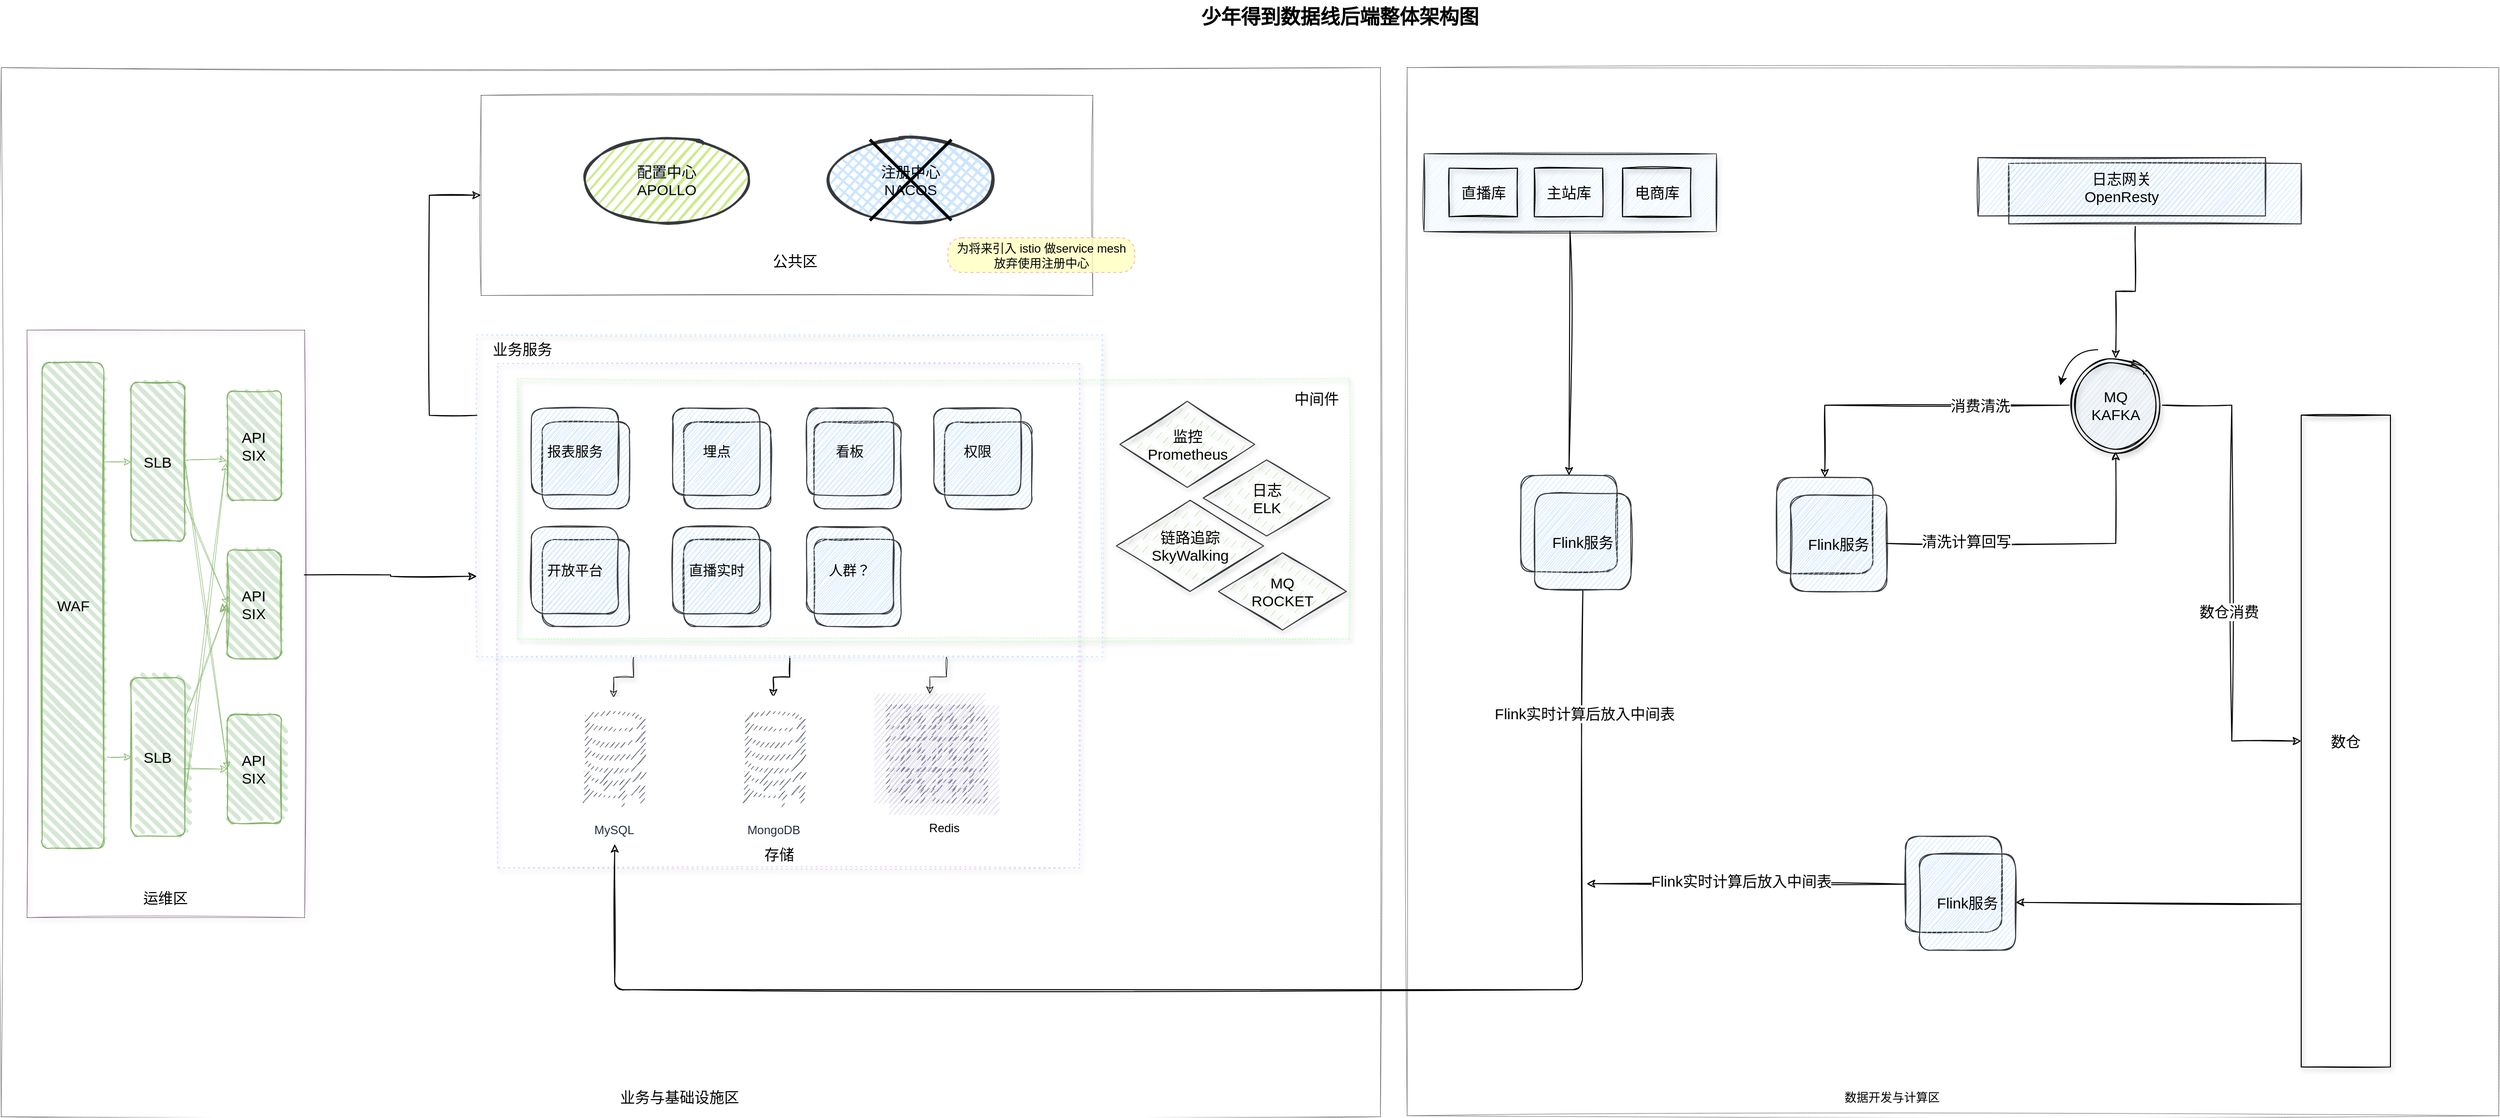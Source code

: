 <mxfile version="14.7.6" type="github">
  <diagram id="bKikSzmRIYnhMW0a-3qn" name="第 1 页">
    <mxGraphModel dx="926" dy="694" grid="0" gridSize="10" guides="1" tooltips="1" connect="1" arrows="1" fold="1" page="1" pageScale="1" pageWidth="3300" pageHeight="2339" background="#FFFFFF" math="0" shadow="0">
      <root>
        <mxCell id="0" />
        <mxCell id="1" parent="0" />
        <mxCell id="cCl6HdV207joJQTyjWyr-96" value="" style="rounded=0;whiteSpace=wrap;html=1;shadow=0;glass=0;dashed=1;dashPattern=1 2;sketch=1;fontSize=15;strokeColor=#000000;strokeWidth=0.5;fillColor=none;" vertex="1" parent="1">
          <mxGeometry x="28" y="132" width="1391" height="1059" as="geometry" />
        </mxCell>
        <mxCell id="cCl6HdV207joJQTyjWyr-97" value="" style="rounded=0;whiteSpace=wrap;html=1;shadow=0;glass=0;sketch=1;fontSize=15;strokeColor=#000000;strokeWidth=0.5;fillColor=none;dashed=1;dashPattern=1 2;" vertex="1" parent="1">
          <mxGeometry x="1446" y="132" width="1101" height="1058" as="geometry" />
        </mxCell>
        <mxCell id="cCl6HdV207joJQTyjWyr-98" value="" style="rounded=0;whiteSpace=wrap;html=1;shadow=1;sketch=1;fillColor=none;fontSize=14;dashed=1;perimeterSpacing=0;strokeWidth=1;dashPattern=1 4;strokeColor=#E5CCFF;" vertex="1" parent="1">
          <mxGeometry x="529" y="431" width="587" height="509" as="geometry" />
        </mxCell>
        <mxCell id="cCl6HdV207joJQTyjWyr-99" value="" style="rounded=0;whiteSpace=wrap;html=1;shadow=1;glass=0;dashed=1;dashPattern=1 2;sketch=1;fontSize=15;strokeWidth=1;fillColor=none;strokeColor=#CCFFCC;" vertex="1" parent="1">
          <mxGeometry x="549" y="446" width="839" height="263" as="geometry" />
        </mxCell>
        <mxCell id="cCl6HdV207joJQTyjWyr-100" value="" style="outlineConnect=0;strokeColor=#56517e;fillColor=#d0cee2;dashed=0;verticalLabelPosition=bottom;verticalAlign=top;align=center;html=1;fontSize=12;fontStyle=0;aspect=fixed;shape=mxgraph.aws4.resourceIcon;resIcon=mxgraph.aws4.instances_2;shadow=0;sketch=1;" vertex="1" parent="1">
          <mxGeometry x="909" y="764" width="111" height="111" as="geometry" />
        </mxCell>
        <mxCell id="cCl6HdV207joJQTyjWyr-101" style="edgeStyle=orthogonalEdgeStyle;rounded=0;sketch=1;orthogonalLoop=1;jettySize=auto;html=1;exitX=0.25;exitY=1;exitDx=0;exitDy=0;shadow=1;fontSize=15;strokeWidth=0.5;" edge="1" parent="1" source="cCl6HdV207joJQTyjWyr-105" target="cCl6HdV207joJQTyjWyr-140">
          <mxGeometry relative="1" as="geometry">
            <mxPoint x="686" y="773" as="sourcePoint" />
            <mxPoint x="686.5" y="960" as="targetPoint" />
          </mxGeometry>
        </mxCell>
        <mxCell id="cCl6HdV207joJQTyjWyr-102" style="edgeStyle=orthogonalEdgeStyle;rounded=0;sketch=1;orthogonalLoop=1;jettySize=auto;html=1;exitX=0.75;exitY=1;exitDx=0;exitDy=0;shadow=1;fontSize=15;strokeWidth=0.5;" edge="1" parent="1" source="cCl6HdV207joJQTyjWyr-105" target="cCl6HdV207joJQTyjWyr-100">
          <mxGeometry relative="1" as="geometry">
            <mxPoint x="960" y="773" as="sourcePoint" />
          </mxGeometry>
        </mxCell>
        <mxCell id="cCl6HdV207joJQTyjWyr-103" style="edgeStyle=orthogonalEdgeStyle;rounded=0;sketch=1;orthogonalLoop=1;jettySize=auto;html=1;exitX=0.5;exitY=1;exitDx=0;exitDy=0;shadow=0;fontSize=15;strokeWidth=1;" edge="1" parent="1" source="cCl6HdV207joJQTyjWyr-105" target="cCl6HdV207joJQTyjWyr-181">
          <mxGeometry relative="1" as="geometry" />
        </mxCell>
        <mxCell id="cCl6HdV207joJQTyjWyr-104" style="edgeStyle=orthogonalEdgeStyle;rounded=0;orthogonalLoop=1;jettySize=auto;html=1;exitX=0;exitY=0.25;exitDx=0;exitDy=0;entryX=0;entryY=0.5;entryDx=0;entryDy=0;sketch=1;" edge="1" parent="1" source="cCl6HdV207joJQTyjWyr-105" target="cCl6HdV207joJQTyjWyr-184">
          <mxGeometry relative="1" as="geometry">
            <Array as="points">
              <mxPoint x="460" y="483" />
              <mxPoint x="460" y="261" />
            </Array>
          </mxGeometry>
        </mxCell>
        <mxCell id="cCl6HdV207joJQTyjWyr-105" value="" style="rounded=0;whiteSpace=wrap;html=1;shadow=1;sketch=1;fillColor=none;fontSize=14;dashed=1;perimeterSpacing=0;strokeWidth=1;dashPattern=1 4;strokeColor=#CCE5FF;" vertex="1" parent="1">
          <mxGeometry x="508" y="402" width="631" height="325" as="geometry" />
        </mxCell>
        <mxCell id="cCl6HdV207joJQTyjWyr-106" value="" style="whiteSpace=wrap;html=1;aspect=fixed;rounded=1;shadow=0;glass=0;labelBackgroundColor=none;fillColor=#cce5ff;sketch=1;fontSize=14;strokeWidth=1;strokeColor=#36393d;" vertex="1" parent="1">
          <mxGeometry x="848.163" y="608.508" width="87.742" height="87.742" as="geometry" />
        </mxCell>
        <mxCell id="cCl6HdV207joJQTyjWyr-107" value="人群？" style="whiteSpace=wrap;html=1;aspect=fixed;rounded=1;shadow=0;glass=0;labelBackgroundColor=none;fillColor=#cce5ff;sketch=1;fontSize=14;strokeWidth=1;strokeColor=#36393d;" vertex="1" parent="1">
          <mxGeometry x="840.486" y="595.741" width="87.742" height="87.742" as="geometry" />
        </mxCell>
        <mxCell id="cCl6HdV207joJQTyjWyr-108" value="" style="whiteSpace=wrap;html=1;aspect=fixed;rounded=1;shadow=0;glass=0;labelBackgroundColor=none;fillColor=#cce5ff;sketch=1;fontSize=14;strokeWidth=1;strokeColor=#36393d;" vertex="1" parent="1">
          <mxGeometry x="716.55" y="608.508" width="87.742" height="87.742" as="geometry" />
        </mxCell>
        <mxCell id="cCl6HdV207joJQTyjWyr-109" value="" style="whiteSpace=wrap;html=1;aspect=fixed;rounded=1;shadow=0;glass=0;labelBackgroundColor=none;fillColor=#cce5ff;sketch=1;fontSize=14;strokeWidth=1;strokeColor=#36393d;" vertex="1" parent="1">
          <mxGeometry x="573.97" y="489.823" width="87.742" height="87.742" as="geometry" />
        </mxCell>
        <mxCell id="cCl6HdV207joJQTyjWyr-110" value="" style="whiteSpace=wrap;html=1;aspect=fixed;rounded=1;shadow=0;glass=0;labelBackgroundColor=none;fillColor=#cce5ff;sketch=1;fontSize=14;strokeWidth=1;strokeColor=#36393d;" vertex="1" parent="1">
          <mxGeometry x="848.163" y="489.823" width="87.742" height="87.742" as="geometry" />
        </mxCell>
        <mxCell id="cCl6HdV207joJQTyjWyr-111" value="" style="whiteSpace=wrap;html=1;aspect=fixed;rounded=1;shadow=0;glass=0;labelBackgroundColor=none;fillColor=#cce5ff;sketch=1;fontSize=14;strokeWidth=1;strokeColor=#36393d;" vertex="1" parent="1">
          <mxGeometry x="716.55" y="489.823" width="87.742" height="87.742" as="geometry" />
        </mxCell>
        <mxCell id="cCl6HdV207joJQTyjWyr-112" value="" style="whiteSpace=wrap;html=1;aspect=fixed;rounded=1;shadow=0;glass=0;labelBackgroundColor=none;fillColor=#cce5ff;sketch=1;fontSize=14;strokeWidth=1;strokeColor=#36393d;" vertex="1" parent="1">
          <mxGeometry x="979.776" y="489.823" width="87.742" height="87.742" as="geometry" />
        </mxCell>
        <mxCell id="cCl6HdV207joJQTyjWyr-113" value="报表服务" style="whiteSpace=wrap;html=1;aspect=fixed;rounded=1;shadow=0;glass=0;labelBackgroundColor=none;fillColor=#cce5ff;sketch=1;fontSize=14;strokeWidth=1;strokeColor=#36393d;" vertex="1" parent="1">
          <mxGeometry x="563.002" y="475.998" width="87.742" height="87.742" as="geometry" />
        </mxCell>
        <mxCell id="cCl6HdV207joJQTyjWyr-114" value="看板" style="whiteSpace=wrap;html=1;aspect=fixed;rounded=1;shadow=0;glass=0;labelBackgroundColor=none;fillColor=#cce5ff;sketch=1;fontSize=14;strokeWidth=1;strokeColor=#36393d;" vertex="1" parent="1">
          <mxGeometry x="840.486" y="475.998" width="87.742" height="87.742" as="geometry" />
        </mxCell>
        <mxCell id="cCl6HdV207joJQTyjWyr-115" value="埋点" style="whiteSpace=wrap;html=1;aspect=fixed;rounded=1;shadow=0;glass=0;labelBackgroundColor=none;fillColor=#cce5ff;sketch=1;fontSize=14;strokeWidth=1;strokeColor=#36393d;" vertex="1" parent="1">
          <mxGeometry x="705.583" y="475.998" width="87.742" height="87.742" as="geometry" />
        </mxCell>
        <mxCell id="cCl6HdV207joJQTyjWyr-116" value="权限" style="whiteSpace=wrap;html=1;aspect=fixed;rounded=1;shadow=0;glass=0;labelBackgroundColor=none;fillColor=#cce5ff;sketch=1;fontSize=14;strokeWidth=1;strokeColor=#36393d;" vertex="1" parent="1">
          <mxGeometry x="968.808" y="475.998" width="87.742" height="87.742" as="geometry" />
        </mxCell>
        <mxCell id="cCl6HdV207joJQTyjWyr-117" value="" style="whiteSpace=wrap;html=1;aspect=fixed;rounded=1;shadow=0;glass=0;labelBackgroundColor=none;fillColor=#cce5ff;sketch=1;fontSize=14;strokeWidth=1;strokeColor=#36393d;" vertex="1" parent="1">
          <mxGeometry x="573.97" y="608.508" width="87.742" height="87.742" as="geometry" />
        </mxCell>
        <mxCell id="cCl6HdV207joJQTyjWyr-118" value="开放平台" style="whiteSpace=wrap;html=1;aspect=fixed;rounded=1;shadow=0;glass=0;labelBackgroundColor=none;fillColor=#cce5ff;sketch=1;fontSize=14;strokeWidth=1;strokeColor=#36393d;" vertex="1" parent="1">
          <mxGeometry x="563.002" y="595.741" width="87.742" height="87.742" as="geometry" />
        </mxCell>
        <mxCell id="cCl6HdV207joJQTyjWyr-119" value="直播实时" style="whiteSpace=wrap;html=1;aspect=fixed;rounded=1;shadow=0;glass=0;labelBackgroundColor=none;fillColor=#cce5ff;sketch=1;fontSize=14;strokeWidth=1;strokeColor=#36393d;" vertex="1" parent="1">
          <mxGeometry x="705.583" y="595.741" width="87.742" height="87.742" as="geometry" />
        </mxCell>
        <mxCell id="cCl6HdV207joJQTyjWyr-120" style="edgeStyle=orthogonalEdgeStyle;rounded=0;sketch=1;orthogonalLoop=1;jettySize=auto;html=1;exitX=1;exitY=0.417;exitDx=0;exitDy=0;entryX=0;entryY=0.75;entryDx=0;entryDy=0;shadow=0;fontSize=15;strokeWidth=1;exitPerimeter=0;" edge="1" parent="1" source="cCl6HdV207joJQTyjWyr-121" target="cCl6HdV207joJQTyjWyr-105">
          <mxGeometry relative="1" as="geometry" />
        </mxCell>
        <mxCell id="cCl6HdV207joJQTyjWyr-121" value="" style="rounded=0;whiteSpace=wrap;html=1;sketch=1;fillColor=none;shadow=1;strokeWidth=0.5;strokeColor=#330033;dashed=1;dashPattern=1 2;" vertex="1" parent="1">
          <mxGeometry x="54" y="397" width="280" height="593" as="geometry" />
        </mxCell>
        <mxCell id="cCl6HdV207joJQTyjWyr-122" value="&lt;font style=&quot;font-size: 15px;&quot;&gt;WAF&lt;/font&gt;" style="rounded=1;whiteSpace=wrap;html=1;strokeWidth=1;fillWeight=4;hachureGap=8;hachureAngle=45;sketch=1;fillStyle=hachure;fontStyle=0;fontSize=15;fillColor=#d5e8d4;strokeColor=#82b366;" vertex="1" parent="1">
          <mxGeometry x="69.556" y="430" width="62.222" height="490" as="geometry" />
        </mxCell>
        <mxCell id="cCl6HdV207joJQTyjWyr-123" value="&lt;span style=&quot;font-size: 15px;&quot;&gt;SLB&lt;/span&gt;" style="rounded=1;whiteSpace=wrap;html=1;strokeWidth=1;fillWeight=4;hachureGap=8;hachureAngle=45;sketch=1;fillStyle=hachure;fontStyle=0;fontSize=15;fillColor=#d5e8d4;strokeColor=#82b366;" vertex="1" parent="1">
          <mxGeometry x="159" y="450" width="54.444" height="160" as="geometry" />
        </mxCell>
        <mxCell id="cCl6HdV207joJQTyjWyr-124" style="edgeStyle=none;rounded=0;sketch=1;orthogonalLoop=1;jettySize=auto;html=1;entryX=0;entryY=0.5;entryDx=0;entryDy=0;shadow=0;fontStyle=0;fontSize=15;fillColor=#d5e8d4;strokeColor=#82b366;strokeWidth=0.5;" edge="1" parent="1" target="cCl6HdV207joJQTyjWyr-123">
          <mxGeometry x="54" y="397" as="geometry">
            <mxPoint x="132" y="530" as="sourcePoint" />
            <Array as="points">
              <mxPoint x="131.778" y="530" />
            </Array>
          </mxGeometry>
        </mxCell>
        <mxCell id="cCl6HdV207joJQTyjWyr-125" style="rounded=0;sketch=1;orthogonalLoop=1;jettySize=auto;html=1;entryX=0;entryY=0.5;entryDx=0;entryDy=0;shadow=0;fontStyle=0;fontSize=15;fillColor=#d5e8d4;strokeColor=#82b366;strokeWidth=0.5;" edge="1" parent="1" target="cCl6HdV207joJQTyjWyr-135">
          <mxGeometry x="54" y="397" as="geometry">
            <mxPoint x="209.556" y="840" as="sourcePoint" />
          </mxGeometry>
        </mxCell>
        <mxCell id="cCl6HdV207joJQTyjWyr-126" value="&lt;span style=&quot;font-size: 15px;&quot;&gt;SLB&lt;/span&gt;" style="rounded=1;whiteSpace=wrap;html=1;strokeWidth=1;fillWeight=4;hachureGap=8;hachureAngle=45;sketch=1;fillStyle=hachure;fontStyle=0;fontSize=15;fillColor=#d5e8d4;strokeColor=#82b366;" vertex="1" parent="1">
          <mxGeometry x="159" y="748" width="54.444" height="160" as="geometry" />
        </mxCell>
        <mxCell id="cCl6HdV207joJQTyjWyr-127" style="edgeStyle=orthogonalEdgeStyle;rounded=0;sketch=1;orthogonalLoop=1;jettySize=auto;html=1;exitX=1.05;exitY=0.812;exitDx=0;exitDy=0;exitPerimeter=0;shadow=0;fontStyle=0;fontSize=15;fillColor=#d5e8d4;strokeColor=#82b366;strokeWidth=0.5;" edge="1" parent="1" source="cCl6HdV207joJQTyjWyr-122" target="cCl6HdV207joJQTyjWyr-126">
          <mxGeometry x="54" y="397" as="geometry" />
        </mxCell>
        <mxCell id="cCl6HdV207joJQTyjWyr-128" value="&lt;span style=&quot;font-size: 15px;&quot;&gt;API&lt;br style=&quot;font-size: 15px;&quot;&gt;SIX&lt;/span&gt;" style="rounded=1;whiteSpace=wrap;html=1;strokeWidth=1;fillWeight=4;hachureGap=8;hachureAngle=45;sketch=1;fillStyle=hachure;fontStyle=0;fontSize=15;fillColor=#d5e8d4;strokeColor=#82b366;" vertex="1" parent="1">
          <mxGeometry x="256.222" y="459" width="54.444" height="110" as="geometry" />
        </mxCell>
        <mxCell id="cCl6HdV207joJQTyjWyr-129" style="rounded=0;sketch=1;orthogonalLoop=1;jettySize=auto;html=1;entryX=-0.02;entryY=0.636;entryDx=0;entryDy=0;entryPerimeter=0;shadow=0;fontStyle=0;fontSize=15;fillColor=#d5e8d4;strokeColor=#82b366;strokeWidth=0.5;" edge="1" parent="1" source="cCl6HdV207joJQTyjWyr-123" target="cCl6HdV207joJQTyjWyr-128">
          <mxGeometry x="54" y="397" as="geometry">
            <mxPoint x="264" y="570" as="sourcePoint" />
            <Array as="points">
              <mxPoint x="248.444" y="527" />
            </Array>
          </mxGeometry>
        </mxCell>
        <mxCell id="cCl6HdV207joJQTyjWyr-130" style="rounded=0;sketch=1;orthogonalLoop=1;jettySize=auto;html=1;exitX=1;exitY=0.75;exitDx=0;exitDy=0;entryX=-0.029;entryY=0.66;entryDx=0;entryDy=0;entryPerimeter=0;shadow=0;fontStyle=0;fontSize=15;fillColor=#d5e8d4;strokeColor=#82b366;strokeWidth=0.5;" edge="1" parent="1" source="cCl6HdV207joJQTyjWyr-126" target="cCl6HdV207joJQTyjWyr-128">
          <mxGeometry x="54" y="397" as="geometry" />
        </mxCell>
        <mxCell id="cCl6HdV207joJQTyjWyr-131" style="rounded=0;sketch=1;orthogonalLoop=1;jettySize=auto;html=1;exitX=0;exitY=0.5;exitDx=0;exitDy=0;shadow=1;fontStyle=0;fontSize=15;strokeWidth=1;fillColor=#d5e8d4;strokeColor=#82b366;" edge="1" parent="1" source="cCl6HdV207joJQTyjWyr-132">
          <mxGeometry x="54" y="397" as="geometry">
            <mxPoint x="248.444" y="682" as="targetPoint" />
          </mxGeometry>
        </mxCell>
        <mxCell id="cCl6HdV207joJQTyjWyr-132" value="&lt;span style=&quot;font-size: 15px;&quot;&gt;API&lt;br style=&quot;font-size: 15px;&quot;&gt;SIX&lt;/span&gt;" style="rounded=1;whiteSpace=wrap;html=1;strokeWidth=1;fillWeight=4;hachureGap=8;hachureAngle=45;sketch=1;fillStyle=hachure;fontStyle=0;fontSize=15;fillColor=#d5e8d4;strokeColor=#82b366;" vertex="1" parent="1">
          <mxGeometry x="256.222" y="619" width="54.444" height="110" as="geometry" />
        </mxCell>
        <mxCell id="cCl6HdV207joJQTyjWyr-133" style="rounded=0;sketch=1;orthogonalLoop=1;jettySize=auto;html=1;exitX=1;exitY=0.75;exitDx=0;exitDy=0;entryX=0;entryY=0.5;entryDx=0;entryDy=0;shadow=0;fontStyle=0;fontSize=15;fillColor=#d5e8d4;strokeColor=#82b366;strokeWidth=0.5;" edge="1" parent="1" source="cCl6HdV207joJQTyjWyr-123" target="cCl6HdV207joJQTyjWyr-132">
          <mxGeometry x="54" y="397" as="geometry" />
        </mxCell>
        <mxCell id="cCl6HdV207joJQTyjWyr-134" style="rounded=0;sketch=1;orthogonalLoop=1;jettySize=auto;html=1;exitX=1;exitY=0.25;exitDx=0;exitDy=0;entryX=0;entryY=0.5;entryDx=0;entryDy=0;shadow=0;fontStyle=0;fontSize=15;fillColor=#d5e8d4;strokeColor=#82b366;strokeWidth=0.5;" edge="1" parent="1" source="cCl6HdV207joJQTyjWyr-126" target="cCl6HdV207joJQTyjWyr-132">
          <mxGeometry x="54" y="397" as="geometry" />
        </mxCell>
        <mxCell id="cCl6HdV207joJQTyjWyr-135" value="&lt;span style=&quot;font-size: 15px;&quot;&gt;API&lt;br style=&quot;font-size: 15px;&quot;&gt;SIX&lt;/span&gt;" style="rounded=1;whiteSpace=wrap;html=1;strokeWidth=1;fillWeight=4;hachureGap=8;hachureAngle=45;sketch=1;fillStyle=hachure;fontStyle=0;fontSize=15;fillColor=#d5e8d4;strokeColor=#82b366;" vertex="1" parent="1">
          <mxGeometry x="256.222" y="785" width="54.444" height="110" as="geometry" />
        </mxCell>
        <mxCell id="cCl6HdV207joJQTyjWyr-136" style="rounded=0;sketch=1;orthogonalLoop=1;jettySize=auto;html=1;exitX=1;exitY=0.5;exitDx=0;exitDy=0;entryX=0;entryY=0.5;entryDx=0;entryDy=0;shadow=0;fontStyle=0;fontSize=15;fillColor=#d5e8d4;strokeColor=#82b366;strokeWidth=0.5;" edge="1" parent="1" source="cCl6HdV207joJQTyjWyr-123" target="cCl6HdV207joJQTyjWyr-135">
          <mxGeometry x="54" y="397" as="geometry" />
        </mxCell>
        <mxCell id="cCl6HdV207joJQTyjWyr-137" value="运维区" style="text;html=1;strokeColor=none;fillColor=none;align=center;verticalAlign=middle;whiteSpace=wrap;rounded=0;shadow=1;sketch=1;fontStyle=0;fontSize=15;" vertex="1" parent="1">
          <mxGeometry x="166.778" y="960" width="54.444" height="20" as="geometry" />
        </mxCell>
        <mxCell id="cCl6HdV207joJQTyjWyr-138" value="业务服务" style="text;html=1;fillColor=none;align=center;verticalAlign=middle;whiteSpace=wrap;rounded=0;shadow=0;sketch=0;fontSize=15;strokeWidth=1;" vertex="1" parent="1">
          <mxGeometry x="512" y="406" width="84" height="20" as="geometry" />
        </mxCell>
        <mxCell id="cCl6HdV207joJQTyjWyr-139" value="Redis" style="outlineConnect=0;strokeColor=#56517e;fillColor=#d0cee2;dashed=0;verticalLabelPosition=bottom;verticalAlign=top;align=center;html=1;fontSize=12;fontStyle=0;aspect=fixed;shape=mxgraph.aws4.resourceIcon;resIcon=mxgraph.aws4.instances_2;shadow=0;sketch=1;" vertex="1" parent="1">
          <mxGeometry x="924" y="776" width="110" height="110" as="geometry" />
        </mxCell>
        <mxCell id="cCl6HdV207joJQTyjWyr-140" value="MySQL" style="outlineConnect=0;fontColor=#232F3E;gradientColor=none;strokeColor=#232F3E;fillColor=#ffffff;dashed=0;verticalLabelPosition=bottom;verticalAlign=top;align=center;html=1;fontSize=12;fontStyle=0;aspect=fixed;shape=mxgraph.aws4.resourceIcon;resIcon=mxgraph.aws4.database_migration_workflow_job;shadow=0;glass=0;dashPattern=1 2;sketch=1;" vertex="1" parent="1">
          <mxGeometry x="585.58" y="768" width="120" height="120" as="geometry" />
        </mxCell>
        <mxCell id="cCl6HdV207joJQTyjWyr-141" value="存储" style="text;html=1;strokeColor=none;fillColor=none;align=center;verticalAlign=middle;whiteSpace=wrap;rounded=0;shadow=1;glass=0;dashed=1;dashPattern=1 2;sketch=1;fontSize=15;" vertex="1" parent="1">
          <mxGeometry x="792.82" y="916" width="40" height="20" as="geometry" />
        </mxCell>
        <mxCell id="cCl6HdV207joJQTyjWyr-142" value="中间件" style="text;html=1;strokeColor=none;fillColor=none;align=center;verticalAlign=middle;whiteSpace=wrap;rounded=0;shadow=1;glass=0;dashed=1;dashPattern=1 2;sketch=1;fontSize=15;" vertex="1" parent="1">
          <mxGeometry x="1328" y="456" width="54" height="20" as="geometry" />
        </mxCell>
        <mxCell id="cCl6HdV207joJQTyjWyr-143" value="监控&lt;br&gt;Prometheus" style="rhombus;whiteSpace=wrap;html=1;strokeWidth=1;fillWeight=-1;hachureGap=8;fillStyle=dashed;sketch=1;shadow=1;glass=0;fontSize=15;strokeColor=#36393d;fillColor=#B9E0A5;" vertex="1" parent="1">
          <mxGeometry x="1156.5" y="469" width="136" height="87" as="geometry" />
        </mxCell>
        <mxCell id="cCl6HdV207joJQTyjWyr-144" value="日志&lt;br&gt;ELK" style="rhombus;whiteSpace=wrap;html=1;strokeWidth=1;fillWeight=-1;hachureGap=8;fillStyle=dashed;sketch=1;shadow=1;glass=0;fontSize=15;strokeColor=#36393d;fillColor=#B9E0A5;" vertex="1" parent="1">
          <mxGeometry x="1240.5" y="528.26" width="128" height="76.74" as="geometry" />
        </mxCell>
        <mxCell id="cCl6HdV207joJQTyjWyr-145" value="链路追踪&lt;br&gt;SkyWalking" style="rhombus;whiteSpace=wrap;html=1;strokeWidth=1;fillWeight=-1;hachureGap=8;fillStyle=dashed;sketch=1;shadow=1;glass=0;fontSize=15;strokeColor=#36393d;fillColor=#B9E0A5;" vertex="1" parent="1">
          <mxGeometry x="1153" y="569" width="148.5" height="92" as="geometry" />
        </mxCell>
        <mxCell id="cCl6HdV207joJQTyjWyr-146" value="业务与基础设施区" style="text;html=1;strokeColor=none;fillColor=none;align=center;verticalAlign=middle;whiteSpace=wrap;rounded=0;shadow=0;glass=0;dashed=1;dashPattern=1 2;sketch=1;fontSize=15;" vertex="1" parent="1">
          <mxGeometry x="644" y="1162" width="137.45" height="17" as="geometry" />
        </mxCell>
        <mxCell id="cCl6HdV207joJQTyjWyr-147" style="edgeStyle=orthogonalEdgeStyle;rounded=0;sketch=1;orthogonalLoop=1;jettySize=auto;html=1;shadow=0;fontSize=15;strokeWidth=1;entryX=0.5;entryY=0;entryDx=0;entryDy=0;exitX=0.433;exitY=1.041;exitDx=0;exitDy=0;exitPerimeter=0;" edge="1" parent="1" source="cCl6HdV207joJQTyjWyr-164" target="cCl6HdV207joJQTyjWyr-152">
          <mxGeometry relative="1" as="geometry">
            <mxPoint x="2097.857" y="378.286" as="targetPoint" />
            <mxPoint x="2063" y="340" as="sourcePoint" />
          </mxGeometry>
        </mxCell>
        <mxCell id="cCl6HdV207joJQTyjWyr-148" style="edgeStyle=orthogonalEdgeStyle;rounded=0;sketch=1;orthogonalLoop=1;jettySize=auto;html=1;exitX=0;exitY=0.5;exitDx=0;exitDy=0;shadow=0;fontSize=15;strokeWidth=1;entryX=0.5;entryY=0;entryDx=0;entryDy=0;" edge="1" parent="1" source="cCl6HdV207joJQTyjWyr-152" target="cCl6HdV207joJQTyjWyr-154">
          <mxGeometry relative="1" as="geometry">
            <mxPoint x="2004" y="617" as="targetPoint" />
          </mxGeometry>
        </mxCell>
        <mxCell id="cCl6HdV207joJQTyjWyr-149" value="消费清洗" style="edgeLabel;html=1;align=center;verticalAlign=middle;resizable=0;points=[];fontSize=15;" vertex="1" connectable="0" parent="cCl6HdV207joJQTyjWyr-148">
          <mxGeometry x="-0.238" y="1" relative="1" as="geometry">
            <mxPoint x="31" y="-1" as="offset" />
          </mxGeometry>
        </mxCell>
        <mxCell id="cCl6HdV207joJQTyjWyr-150" style="edgeStyle=orthogonalEdgeStyle;rounded=0;sketch=1;orthogonalLoop=1;jettySize=auto;html=1;exitX=1;exitY=0.5;exitDx=0;exitDy=0;entryX=0;entryY=0.5;entryDx=0;entryDy=0;shadow=0;fontSize=15;strokeWidth=1;" edge="1" parent="1" source="cCl6HdV207joJQTyjWyr-152" target="cCl6HdV207joJQTyjWyr-159">
          <mxGeometry relative="1" as="geometry" />
        </mxCell>
        <mxCell id="cCl6HdV207joJQTyjWyr-151" value="数仓消费" style="edgeLabel;html=1;align=center;verticalAlign=middle;resizable=0;points=[];fontSize=15;" vertex="1" connectable="0" parent="cCl6HdV207joJQTyjWyr-150">
          <mxGeometry x="0.35" y="-2" relative="1" as="geometry">
            <mxPoint x="-1" y="-46" as="offset" />
          </mxGeometry>
        </mxCell>
        <mxCell id="cCl6HdV207joJQTyjWyr-152" value="MQ&lt;br&gt;KAFKA" style="ellipse;shape=doubleEllipse;whiteSpace=wrap;html=1;aspect=fixed;shadow=1;glass=0;sketch=1;fontSize=15;strokeWidth=1;fillColor=#cce5ff;" vertex="1" parent="1">
          <mxGeometry x="2114" y="426" width="94" height="94" as="geometry" />
        </mxCell>
        <mxCell id="cCl6HdV207joJQTyjWyr-153" value="" style="group" vertex="1" connectable="0" parent="1">
          <mxGeometry x="1819" y="546" width="111" height="115" as="geometry" />
        </mxCell>
        <mxCell id="cCl6HdV207joJQTyjWyr-154" value="" style="whiteSpace=wrap;html=1;aspect=fixed;rounded=1;shadow=0;glass=0;labelBackgroundColor=none;strokeColor=#36393d;fillColor=#cce5ff;sketch=1;" vertex="1" parent="cCl6HdV207joJQTyjWyr-153">
          <mxGeometry width="97" height="97" as="geometry" />
        </mxCell>
        <mxCell id="cCl6HdV207joJQTyjWyr-155" value="&lt;font style=&quot;font-size: 15px&quot;&gt;Flink服务&lt;/font&gt;" style="whiteSpace=wrap;html=1;aspect=fixed;rounded=1;shadow=0;glass=0;labelBackgroundColor=none;strokeColor=#36393d;fillColor=#cce5ff;sketch=1;" vertex="1" parent="cCl6HdV207joJQTyjWyr-153">
          <mxGeometry x="14" y="18" width="97" height="97" as="geometry" />
        </mxCell>
        <mxCell id="cCl6HdV207joJQTyjWyr-156" style="edgeStyle=orthogonalEdgeStyle;rounded=0;sketch=1;orthogonalLoop=1;jettySize=auto;html=1;exitX=1;exitY=0.5;exitDx=0;exitDy=0;shadow=0;fontSize=15;strokeWidth=1;entryX=0.5;entryY=1;entryDx=0;entryDy=0;" edge="1" parent="1" source="cCl6HdV207joJQTyjWyr-155" target="cCl6HdV207joJQTyjWyr-152">
          <mxGeometry relative="1" as="geometry">
            <mxPoint x="2184" y="477" as="targetPoint" />
          </mxGeometry>
        </mxCell>
        <mxCell id="cCl6HdV207joJQTyjWyr-157" value="清洗计算回写" style="edgeLabel;html=1;align=center;verticalAlign=middle;resizable=0;points=[];fontSize=15;" vertex="1" connectable="0" parent="cCl6HdV207joJQTyjWyr-156">
          <mxGeometry x="-0.44" y="4" relative="1" as="geometry">
            <mxPoint x="-11" y="1" as="offset" />
          </mxGeometry>
        </mxCell>
        <mxCell id="cCl6HdV207joJQTyjWyr-158" style="edgeStyle=none;rounded=0;sketch=1;orthogonalLoop=1;jettySize=auto;html=1;exitX=0;exitY=0.75;exitDx=0;exitDy=0;shadow=0;fontSize=15;strokeWidth=1;" edge="1" parent="1" source="cCl6HdV207joJQTyjWyr-159" target="cCl6HdV207joJQTyjWyr-178">
          <mxGeometry relative="1" as="geometry">
            <mxPoint x="1930.206" y="942.845" as="targetPoint" />
          </mxGeometry>
        </mxCell>
        <mxCell id="cCl6HdV207joJQTyjWyr-159" value="数仓" style="rounded=0;whiteSpace=wrap;html=1;shadow=1;glass=0;sketch=1;fontSize=15;strokeColor=#000000;strokeWidth=1;fillColor=none;" vertex="1" parent="1">
          <mxGeometry x="2348" y="483" width="90" height="658" as="geometry" />
        </mxCell>
        <mxCell id="cCl6HdV207joJQTyjWyr-160" value="" style="curved=1;endArrow=classic;html=1;shadow=0;fontSize=15;strokeWidth=1;" edge="1" parent="1">
          <mxGeometry width="50" height="50" relative="1" as="geometry">
            <mxPoint x="2143" y="417" as="sourcePoint" />
            <mxPoint x="2105" y="453" as="targetPoint" />
            <Array as="points">
              <mxPoint x="2115" y="417" />
            </Array>
          </mxGeometry>
        </mxCell>
        <mxCell id="cCl6HdV207joJQTyjWyr-161" value="" style="endArrow=classic;html=1;shadow=0;fontSize=15;strokeWidth=1;exitX=0.5;exitY=1;exitDx=0;exitDy=0;sketch=1;" edge="1" parent="1" source="cCl6HdV207joJQTyjWyr-175">
          <mxGeometry width="50" height="50" relative="1" as="geometry">
            <mxPoint x="1874" y="678" as="sourcePoint" />
            <mxPoint x="647" y="916" as="targetPoint" />
            <Array as="points">
              <mxPoint x="1623" y="1063" />
              <mxPoint x="647" y="1063" />
            </Array>
          </mxGeometry>
        </mxCell>
        <mxCell id="cCl6HdV207joJQTyjWyr-162" value="Flink实时计算后放入中间表" style="edgeLabel;html=1;align=center;verticalAlign=middle;resizable=0;points=[];fontSize=15;" vertex="1" connectable="0" parent="cCl6HdV207joJQTyjWyr-161">
          <mxGeometry x="-0.837" y="1" relative="1" as="geometry">
            <mxPoint as="offset" />
          </mxGeometry>
        </mxCell>
        <mxCell id="cCl6HdV207joJQTyjWyr-163" value="" style="group" vertex="1" connectable="0" parent="1">
          <mxGeometry x="2022" y="215" width="326" height="75" as="geometry" />
        </mxCell>
        <mxCell id="cCl6HdV207joJQTyjWyr-164" value="" style="rounded=0;whiteSpace=wrap;html=1;shadow=0;glass=0;sketch=1;fontSize=15;strokeColor=#36393d;strokeWidth=1;fillColor=#cce5ff;" vertex="1" parent="cCl6HdV207joJQTyjWyr-163">
          <mxGeometry x="31" y="14" width="295" height="61" as="geometry" />
        </mxCell>
        <mxCell id="cCl6HdV207joJQTyjWyr-165" value="日志网关&lt;br&gt;OpenResty" style="rounded=0;whiteSpace=wrap;html=1;shadow=0;glass=0;sketch=1;fontSize=15;strokeColor=#36393d;strokeWidth=1;fillColor=#cce5ff;" vertex="1" parent="cCl6HdV207joJQTyjWyr-163">
          <mxGeometry y="8" width="290" height="59" as="geometry" />
        </mxCell>
        <mxCell id="cCl6HdV207joJQTyjWyr-166" value="" style="group;fillColor=#cce5ff;strokeColor=#36393d;sketch=1;shadow=0;strokeWidth=0.5;fillStyle=hachure;" vertex="1" connectable="0" parent="1">
          <mxGeometry x="1463" y="219" width="295" height="78.5" as="geometry" />
        </mxCell>
        <mxCell id="cCl6HdV207joJQTyjWyr-167" value="" style="group" vertex="1" connectable="0" parent="cCl6HdV207joJQTyjWyr-166">
          <mxGeometry x="25.5" y="14.75" width="244" height="49" as="geometry" />
        </mxCell>
        <mxCell id="cCl6HdV207joJQTyjWyr-168" value="直播库" style="rounded=0;whiteSpace=wrap;html=1;shadow=1;glass=0;sketch=1;fontSize=15;strokeColor=#000000;strokeWidth=1;fillColor=none;" vertex="1" parent="cCl6HdV207joJQTyjWyr-167">
          <mxGeometry width="69" height="49" as="geometry" />
        </mxCell>
        <mxCell id="cCl6HdV207joJQTyjWyr-169" value="主站库" style="rounded=0;whiteSpace=wrap;html=1;shadow=1;glass=0;sketch=1;fontSize=15;strokeColor=#000000;strokeWidth=1;fillColor=none;" vertex="1" parent="cCl6HdV207joJQTyjWyr-167">
          <mxGeometry x="86" width="69" height="49" as="geometry" />
        </mxCell>
        <mxCell id="cCl6HdV207joJQTyjWyr-170" value="电商库" style="rounded=0;whiteSpace=wrap;html=1;shadow=1;glass=0;sketch=1;fontSize=15;strokeColor=#000000;strokeWidth=1;fillColor=none;" vertex="1" parent="cCl6HdV207joJQTyjWyr-167">
          <mxGeometry x="175" width="69" height="49" as="geometry" />
        </mxCell>
        <mxCell id="cCl6HdV207joJQTyjWyr-171" value="" style="rounded=0;whiteSpace=wrap;html=1;shadow=1;glass=0;sketch=1;fontSize=15;strokeColor=#000000;strokeWidth=0.5;fillColor=none;" vertex="1" parent="cCl6HdV207joJQTyjWyr-166">
          <mxGeometry width="295" height="78.5" as="geometry" />
        </mxCell>
        <mxCell id="cCl6HdV207joJQTyjWyr-172" style="rounded=0;sketch=1;orthogonalLoop=1;jettySize=auto;html=1;exitX=0.5;exitY=1;exitDx=0;exitDy=0;shadow=0;fontSize=15;strokeWidth=1;entryX=0.5;entryY=0;entryDx=0;entryDy=0;" edge="1" parent="1" source="cCl6HdV207joJQTyjWyr-171" target="cCl6HdV207joJQTyjWyr-174">
          <mxGeometry relative="1" as="geometry">
            <mxPoint x="1572" y="627" as="targetPoint" />
          </mxGeometry>
        </mxCell>
        <mxCell id="cCl6HdV207joJQTyjWyr-173" value="" style="group" vertex="1" connectable="0" parent="1">
          <mxGeometry x="1561" y="544" width="111" height="115" as="geometry" />
        </mxCell>
        <mxCell id="cCl6HdV207joJQTyjWyr-174" value="" style="whiteSpace=wrap;html=1;aspect=fixed;rounded=1;shadow=0;glass=0;labelBackgroundColor=none;strokeColor=#36393d;fillColor=#cce5ff;sketch=1;" vertex="1" parent="cCl6HdV207joJQTyjWyr-173">
          <mxGeometry width="97" height="97" as="geometry" />
        </mxCell>
        <mxCell id="cCl6HdV207joJQTyjWyr-175" value="&lt;font style=&quot;font-size: 15px&quot;&gt;Flink服务&lt;/font&gt;" style="whiteSpace=wrap;html=1;aspect=fixed;rounded=1;shadow=0;glass=0;labelBackgroundColor=none;strokeColor=#36393d;fillColor=#cce5ff;sketch=1;" vertex="1" parent="cCl6HdV207joJQTyjWyr-173">
          <mxGeometry x="14" y="18" width="97" height="97" as="geometry" />
        </mxCell>
        <mxCell id="cCl6HdV207joJQTyjWyr-176" value="" style="group" vertex="1" connectable="0" parent="1">
          <mxGeometry x="1949" y="908" width="111" height="115" as="geometry" />
        </mxCell>
        <mxCell id="cCl6HdV207joJQTyjWyr-177" value="" style="whiteSpace=wrap;html=1;aspect=fixed;rounded=1;shadow=0;glass=0;labelBackgroundColor=none;strokeColor=#36393d;fillColor=#cce5ff;sketch=1;" vertex="1" parent="cCl6HdV207joJQTyjWyr-176">
          <mxGeometry width="97" height="97" as="geometry" />
        </mxCell>
        <mxCell id="cCl6HdV207joJQTyjWyr-178" value="&lt;font style=&quot;font-size: 15px&quot;&gt;Flink服务&lt;/font&gt;" style="whiteSpace=wrap;html=1;aspect=fixed;rounded=1;shadow=0;glass=0;labelBackgroundColor=none;strokeColor=#36393d;fillColor=#cce5ff;sketch=1;" vertex="1" parent="cCl6HdV207joJQTyjWyr-176">
          <mxGeometry x="14" y="18" width="97" height="97" as="geometry" />
        </mxCell>
        <mxCell id="cCl6HdV207joJQTyjWyr-179" style="edgeStyle=none;rounded=0;sketch=1;orthogonalLoop=1;jettySize=auto;html=1;exitX=0;exitY=0.5;exitDx=0;exitDy=0;shadow=0;fontSize=15;strokeWidth=1;" edge="1" parent="1" source="cCl6HdV207joJQTyjWyr-177">
          <mxGeometry relative="1" as="geometry">
            <mxPoint x="1627.349" y="956" as="targetPoint" />
          </mxGeometry>
        </mxCell>
        <mxCell id="cCl6HdV207joJQTyjWyr-180" value="Flink实时计算后放入中间表" style="edgeLabel;html=1;align=center;verticalAlign=middle;resizable=0;points=[];fontSize=15;" vertex="1" connectable="0" parent="cCl6HdV207joJQTyjWyr-179">
          <mxGeometry x="-0.171" y="-5" relative="1" as="geometry">
            <mxPoint x="-33" y="1" as="offset" />
          </mxGeometry>
        </mxCell>
        <mxCell id="cCl6HdV207joJQTyjWyr-181" value="MongoDB" style="outlineConnect=0;fontColor=#232F3E;gradientColor=none;strokeColor=#232F3E;fillColor=#ffffff;dashed=0;verticalLabelPosition=bottom;verticalAlign=top;align=center;html=1;fontSize=12;fontStyle=0;aspect=fixed;shape=mxgraph.aws4.resourceIcon;resIcon=mxgraph.aws4.database_migration_workflow_job;shadow=0;glass=0;dashPattern=1 2;sketch=1;" vertex="1" parent="1">
          <mxGeometry x="747" y="768" width="120" height="120" as="geometry" />
        </mxCell>
        <mxCell id="cCl6HdV207joJQTyjWyr-182" value="MQ&lt;br&gt;ROCKET" style="rhombus;whiteSpace=wrap;html=1;strokeWidth=1;fillWeight=-1;hachureGap=8;fillStyle=dashed;sketch=1;shadow=1;glass=0;fontSize=15;strokeColor=#36393d;fillColor=#B9E0A5;" vertex="1" parent="1">
          <mxGeometry x="1256" y="622" width="129" height="78" as="geometry" />
        </mxCell>
        <mxCell id="cCl6HdV207joJQTyjWyr-183" value="" style="group" vertex="1" connectable="0" parent="1">
          <mxGeometry x="512" y="160" width="659.5" height="202" as="geometry" />
        </mxCell>
        <mxCell id="cCl6HdV207joJQTyjWyr-184" value="" style="rounded=0;whiteSpace=wrap;html=1;shadow=0;glass=0;sketch=1;fontSize=15;strokeWidth=0.5;fillColor=none;dashed=1;dashPattern=1 2;" vertex="1" parent="cCl6HdV207joJQTyjWyr-183">
          <mxGeometry width="617" height="202" as="geometry" />
        </mxCell>
        <mxCell id="cCl6HdV207joJQTyjWyr-185" value="&lt;font color=&quot;#030914&quot; style=&quot;font-size: 15px&quot;&gt;注册中心&lt;br&gt;NACOS&lt;br&gt;&lt;/font&gt;" style="ellipse;whiteSpace=wrap;html=1;strokeWidth=2;fillWeight=2;hachureGap=8;fillStyle=cross-hatch;sketch=1;shadow=0;fontSize=15;strokeColor=#36393d;fillColor=#CCE5FF;" vertex="1" parent="cCl6HdV207joJQTyjWyr-183">
          <mxGeometry x="347" y="45" width="173" height="82" as="geometry" />
        </mxCell>
        <mxCell id="cCl6HdV207joJQTyjWyr-186" value="&lt;font color=&quot;#030914&quot; style=&quot;font-size: 15px&quot;&gt;配置中心&lt;br&gt;APOLLO&lt;/font&gt;" style="ellipse;whiteSpace=wrap;html=1;strokeWidth=2;fillWeight=2;hachureGap=8;fillStyle=dots;sketch=1;shadow=0;fontSize=15;fillColor=#cdeb8b;strokeColor=#36393d;" vertex="1" parent="cCl6HdV207joJQTyjWyr-183">
          <mxGeometry x="101" y="45" width="173" height="82" as="geometry" />
        </mxCell>
        <mxCell id="cCl6HdV207joJQTyjWyr-187" value="公共区" style="text;html=1;strokeColor=none;fillColor=none;align=center;verticalAlign=middle;whiteSpace=wrap;rounded=0;shadow=0;glass=0;dashed=1;dashPattern=1 2;sketch=1;fontSize=15;" vertex="1" parent="cCl6HdV207joJQTyjWyr-183">
          <mxGeometry x="293.0" y="155" width="47.78" height="24" as="geometry" />
        </mxCell>
        <mxCell id="cCl6HdV207joJQTyjWyr-188" value="" style="shape=umlDestroy;whiteSpace=wrap;html=1;strokeWidth=3;fillColor=#CCE5FF;" vertex="1" parent="cCl6HdV207joJQTyjWyr-183">
          <mxGeometry x="392.33" y="45" width="82.34" height="81.5" as="geometry" />
        </mxCell>
        <mxCell id="cCl6HdV207joJQTyjWyr-189" value="为将来引入 istio 做service mesh&lt;br&gt;放弃使用注册中心" style="rounded=1;whiteSpace=wrap;html=1;arcSize=40;fontColor=#000000;fillColor=#ffffc0;strokeColor=#FFA8AE;dashed=1;opacity=80;" vertex="1" parent="cCl6HdV207joJQTyjWyr-183">
          <mxGeometry x="471" y="144" width="188.5" height="35" as="geometry" />
        </mxCell>
        <mxCell id="cCl6HdV207joJQTyjWyr-190" value="&lt;font style=&quot;font-size: 20px;&quot;&gt;少年得到数据线后端整体架构图&lt;/font&gt;" style="text;html=1;strokeColor=none;fillColor=none;align=center;verticalAlign=middle;whiteSpace=wrap;rounded=0;dashed=1;opacity=80;fontStyle=1;fontSize=20;" vertex="1" parent="1">
          <mxGeometry x="1225" y="64" width="307" height="31" as="geometry" />
        </mxCell>
        <mxCell id="cCl6HdV207joJQTyjWyr-191" value="数据开发与计算区" style="text;html=1;strokeColor=none;fillColor=none;align=center;verticalAlign=middle;whiteSpace=wrap;rounded=0;fontSize=12;" vertex="1" parent="1">
          <mxGeometry x="1836" y="1162" width="199" height="19" as="geometry" />
        </mxCell>
      </root>
    </mxGraphModel>
  </diagram>
</mxfile>

